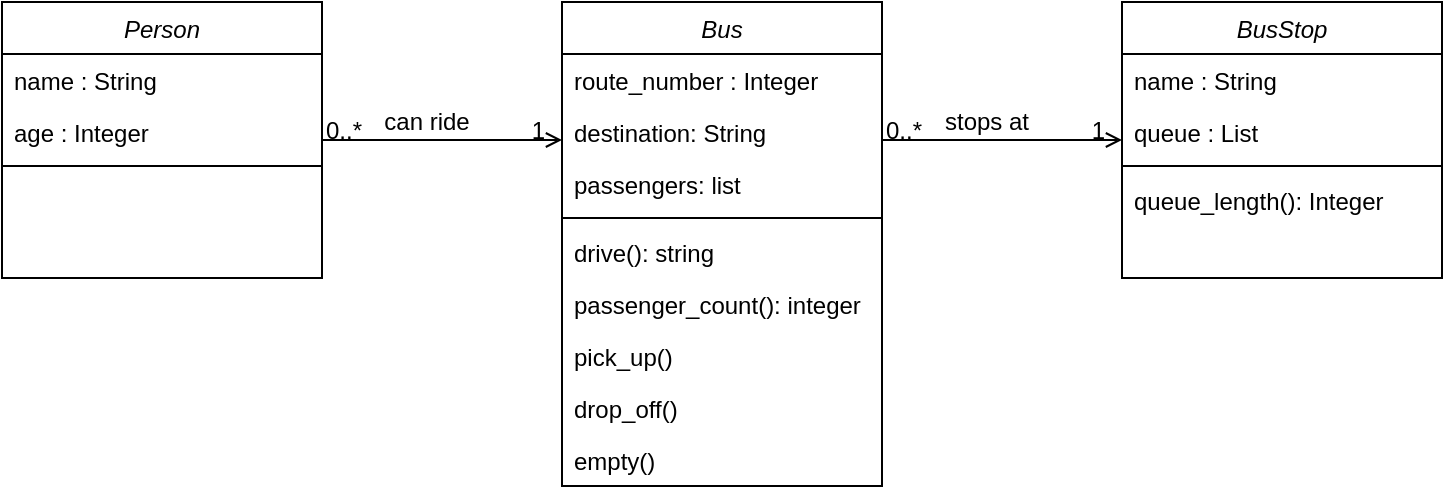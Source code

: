 <mxfile version="13.9.2" type="device"><diagram id="C5RBs43oDa-KdzZeNtuy" name="Page-1"><mxGraphModel dx="254" dy="363" grid="1" gridSize="10" guides="1" tooltips="1" connect="1" arrows="1" fold="1" page="1" pageScale="1" pageWidth="827" pageHeight="1169" math="0" shadow="0"><root><mxCell id="WIyWlLk6GJQsqaUBKTNV-0"/><mxCell id="WIyWlLk6GJQsqaUBKTNV-1" parent="WIyWlLk6GJQsqaUBKTNV-0"/><mxCell id="zkfFHV4jXpPFQw0GAbJ--0" value="Bus" style="swimlane;fontStyle=2;align=center;verticalAlign=top;childLayout=stackLayout;horizontal=1;startSize=26;horizontalStack=0;resizeParent=1;resizeLast=0;collapsible=1;marginBottom=0;rounded=0;shadow=0;strokeWidth=1;" parent="WIyWlLk6GJQsqaUBKTNV-1" vertex="1"><mxGeometry x="320" y="120" width="160" height="242" as="geometry"><mxRectangle x="230" y="140" width="160" height="26" as="alternateBounds"/></mxGeometry></mxCell><mxCell id="zkfFHV4jXpPFQw0GAbJ--1" value="route_number : Integer" style="text;align=left;verticalAlign=top;spacingLeft=4;spacingRight=4;overflow=hidden;rotatable=0;points=[[0,0.5],[1,0.5]];portConstraint=eastwest;" parent="zkfFHV4jXpPFQw0GAbJ--0" vertex="1"><mxGeometry y="26" width="160" height="26" as="geometry"/></mxCell><mxCell id="zkfFHV4jXpPFQw0GAbJ--2" value="destination: String" style="text;align=left;verticalAlign=top;spacingLeft=4;spacingRight=4;overflow=hidden;rotatable=0;points=[[0,0.5],[1,0.5]];portConstraint=eastwest;rounded=0;shadow=0;html=0;" parent="zkfFHV4jXpPFQw0GAbJ--0" vertex="1"><mxGeometry y="52" width="160" height="26" as="geometry"/></mxCell><mxCell id="kXcqPe2jonEp4VP7cWVn-24" value="passengers: list" style="text;align=left;verticalAlign=top;spacingLeft=4;spacingRight=4;overflow=hidden;rotatable=0;points=[[0,0.5],[1,0.5]];portConstraint=eastwest;rounded=0;shadow=0;html=0;" vertex="1" parent="zkfFHV4jXpPFQw0GAbJ--0"><mxGeometry y="78" width="160" height="26" as="geometry"/></mxCell><mxCell id="zkfFHV4jXpPFQw0GAbJ--4" value="" style="line;html=1;strokeWidth=1;align=left;verticalAlign=middle;spacingTop=-1;spacingLeft=3;spacingRight=3;rotatable=0;labelPosition=right;points=[];portConstraint=eastwest;" parent="zkfFHV4jXpPFQw0GAbJ--0" vertex="1"><mxGeometry y="104" width="160" height="8" as="geometry"/></mxCell><mxCell id="zkfFHV4jXpPFQw0GAbJ--5" value="drive(): string" style="text;align=left;verticalAlign=top;spacingLeft=4;spacingRight=4;overflow=hidden;rotatable=0;points=[[0,0.5],[1,0.5]];portConstraint=eastwest;" parent="zkfFHV4jXpPFQw0GAbJ--0" vertex="1"><mxGeometry y="112" width="160" height="26" as="geometry"/></mxCell><mxCell id="kXcqPe2jonEp4VP7cWVn-23" value="passenger_count(): integer" style="text;align=left;verticalAlign=top;spacingLeft=4;spacingRight=4;overflow=hidden;rotatable=0;points=[[0,0.5],[1,0.5]];portConstraint=eastwest;" vertex="1" parent="zkfFHV4jXpPFQw0GAbJ--0"><mxGeometry y="138" width="160" height="26" as="geometry"/></mxCell><mxCell id="kXcqPe2jonEp4VP7cWVn-25" value="pick_up() " style="text;align=left;verticalAlign=top;spacingLeft=4;spacingRight=4;overflow=hidden;rotatable=0;points=[[0,0.5],[1,0.5]];portConstraint=eastwest;" vertex="1" parent="zkfFHV4jXpPFQw0GAbJ--0"><mxGeometry y="164" width="160" height="26" as="geometry"/></mxCell><mxCell id="kXcqPe2jonEp4VP7cWVn-26" value="drop_off() " style="text;align=left;verticalAlign=top;spacingLeft=4;spacingRight=4;overflow=hidden;rotatable=0;points=[[0,0.5],[1,0.5]];portConstraint=eastwest;" vertex="1" parent="zkfFHV4jXpPFQw0GAbJ--0"><mxGeometry y="190" width="160" height="26" as="geometry"/></mxCell><mxCell id="kXcqPe2jonEp4VP7cWVn-27" value="empty()" style="text;align=left;verticalAlign=top;spacingLeft=4;spacingRight=4;overflow=hidden;rotatable=0;points=[[0,0.5],[1,0.5]];portConstraint=eastwest;" vertex="1" parent="zkfFHV4jXpPFQw0GAbJ--0"><mxGeometry y="216" width="160" height="26" as="geometry"/></mxCell><mxCell id="kXcqPe2jonEp4VP7cWVn-0" value="" style="endArrow=open;shadow=0;strokeWidth=1;rounded=0;endFill=1;edgeStyle=elbowEdgeStyle;elbow=vertical;" edge="1" parent="WIyWlLk6GJQsqaUBKTNV-1" source="kXcqPe2jonEp4VP7cWVn-8" target="zkfFHV4jXpPFQw0GAbJ--0"><mxGeometry x="0.5" y="41" relative="1" as="geometry"><mxPoint x="240" y="190.48" as="sourcePoint"/><mxPoint x="368" y="190.48" as="targetPoint"/><mxPoint x="-40" y="32" as="offset"/></mxGeometry></mxCell><mxCell id="kXcqPe2jonEp4VP7cWVn-1" value="0..*" style="resizable=0;align=left;verticalAlign=bottom;labelBackgroundColor=none;fontSize=12;" connectable="0" vertex="1" parent="kXcqPe2jonEp4VP7cWVn-0"><mxGeometry x="-1" relative="1" as="geometry"><mxPoint y="4" as="offset"/></mxGeometry></mxCell><mxCell id="kXcqPe2jonEp4VP7cWVn-2" value="1" style="resizable=0;align=right;verticalAlign=bottom;labelBackgroundColor=none;fontSize=12;" connectable="0" vertex="1" parent="kXcqPe2jonEp4VP7cWVn-0"><mxGeometry x="1" relative="1" as="geometry"><mxPoint x="-7" y="4" as="offset"/></mxGeometry></mxCell><mxCell id="kXcqPe2jonEp4VP7cWVn-3" value="can ride" style="text;html=1;resizable=0;points=[];;align=center;verticalAlign=middle;labelBackgroundColor=none;rounded=0;shadow=0;strokeWidth=1;fontSize=12;" vertex="1" connectable="0" parent="kXcqPe2jonEp4VP7cWVn-0"><mxGeometry x="0.5" y="49" relative="1" as="geometry"><mxPoint x="-38" y="40" as="offset"/></mxGeometry></mxCell><mxCell id="kXcqPe2jonEp4VP7cWVn-8" value="Person" style="swimlane;fontStyle=2;align=center;verticalAlign=top;childLayout=stackLayout;horizontal=1;startSize=26;horizontalStack=0;resizeParent=1;resizeLast=0;collapsible=1;marginBottom=0;rounded=0;shadow=0;strokeWidth=1;" vertex="1" parent="WIyWlLk6GJQsqaUBKTNV-1"><mxGeometry x="40" y="120" width="160" height="138" as="geometry"><mxRectangle x="230" y="140" width="160" height="26" as="alternateBounds"/></mxGeometry></mxCell><mxCell id="kXcqPe2jonEp4VP7cWVn-9" value="name : String" style="text;align=left;verticalAlign=top;spacingLeft=4;spacingRight=4;overflow=hidden;rotatable=0;points=[[0,0.5],[1,0.5]];portConstraint=eastwest;" vertex="1" parent="kXcqPe2jonEp4VP7cWVn-8"><mxGeometry y="26" width="160" height="26" as="geometry"/></mxCell><mxCell id="kXcqPe2jonEp4VP7cWVn-10" value="age : Integer" style="text;align=left;verticalAlign=top;spacingLeft=4;spacingRight=4;overflow=hidden;rotatable=0;points=[[0,0.5],[1,0.5]];portConstraint=eastwest;rounded=0;shadow=0;html=0;" vertex="1" parent="kXcqPe2jonEp4VP7cWVn-8"><mxGeometry y="52" width="160" height="26" as="geometry"/></mxCell><mxCell id="kXcqPe2jonEp4VP7cWVn-11" value="" style="line;html=1;strokeWidth=1;align=left;verticalAlign=middle;spacingTop=-1;spacingLeft=3;spacingRight=3;rotatable=0;labelPosition=right;points=[];portConstraint=eastwest;" vertex="1" parent="kXcqPe2jonEp4VP7cWVn-8"><mxGeometry y="78" width="160" height="8" as="geometry"/></mxCell><mxCell id="kXcqPe2jonEp4VP7cWVn-14" value="BusStop" style="swimlane;fontStyle=2;align=center;verticalAlign=top;childLayout=stackLayout;horizontal=1;startSize=26;horizontalStack=0;resizeParent=1;resizeLast=0;collapsible=1;marginBottom=0;rounded=0;shadow=0;strokeWidth=1;" vertex="1" parent="WIyWlLk6GJQsqaUBKTNV-1"><mxGeometry x="600" y="120" width="160" height="138" as="geometry"><mxRectangle x="230" y="140" width="160" height="26" as="alternateBounds"/></mxGeometry></mxCell><mxCell id="kXcqPe2jonEp4VP7cWVn-15" value="name : String" style="text;align=left;verticalAlign=top;spacingLeft=4;spacingRight=4;overflow=hidden;rotatable=0;points=[[0,0.5],[1,0.5]];portConstraint=eastwest;" vertex="1" parent="kXcqPe2jonEp4VP7cWVn-14"><mxGeometry y="26" width="160" height="26" as="geometry"/></mxCell><mxCell id="kXcqPe2jonEp4VP7cWVn-28" value="queue : List" style="text;align=left;verticalAlign=top;spacingLeft=4;spacingRight=4;overflow=hidden;rotatable=0;points=[[0,0.5],[1,0.5]];portConstraint=eastwest;" vertex="1" parent="kXcqPe2jonEp4VP7cWVn-14"><mxGeometry y="52" width="160" height="26" as="geometry"/></mxCell><mxCell id="kXcqPe2jonEp4VP7cWVn-17" value="" style="line;html=1;strokeWidth=1;align=left;verticalAlign=middle;spacingTop=-1;spacingLeft=3;spacingRight=3;rotatable=0;labelPosition=right;points=[];portConstraint=eastwest;" vertex="1" parent="kXcqPe2jonEp4VP7cWVn-14"><mxGeometry y="78" width="160" height="8" as="geometry"/></mxCell><mxCell id="kXcqPe2jonEp4VP7cWVn-29" value="queue_length(): Integer" style="text;align=left;verticalAlign=top;spacingLeft=4;spacingRight=4;overflow=hidden;rotatable=0;points=[[0,0.5],[1,0.5]];portConstraint=eastwest;" vertex="1" parent="kXcqPe2jonEp4VP7cWVn-14"><mxGeometry y="86" width="160" height="26" as="geometry"/></mxCell><mxCell id="kXcqPe2jonEp4VP7cWVn-19" value="" style="endArrow=open;shadow=0;strokeWidth=1;rounded=0;endFill=1;edgeStyle=elbowEdgeStyle;elbow=vertical;" edge="1" parent="WIyWlLk6GJQsqaUBKTNV-1" source="zkfFHV4jXpPFQw0GAbJ--0" target="kXcqPe2jonEp4VP7cWVn-14"><mxGeometry x="0.5" y="41" relative="1" as="geometry"><mxPoint x="500" y="290.14" as="sourcePoint"/><mxPoint x="620.0" y="290.14" as="targetPoint"/><mxPoint x="-40" y="32" as="offset"/></mxGeometry></mxCell><mxCell id="kXcqPe2jonEp4VP7cWVn-20" value="0..*" style="resizable=0;align=left;verticalAlign=bottom;labelBackgroundColor=none;fontSize=12;" connectable="0" vertex="1" parent="kXcqPe2jonEp4VP7cWVn-19"><mxGeometry x="-1" relative="1" as="geometry"><mxPoint y="4" as="offset"/></mxGeometry></mxCell><mxCell id="kXcqPe2jonEp4VP7cWVn-21" value="1" style="resizable=0;align=right;verticalAlign=bottom;labelBackgroundColor=none;fontSize=12;" connectable="0" vertex="1" parent="kXcqPe2jonEp4VP7cWVn-19"><mxGeometry x="1" relative="1" as="geometry"><mxPoint x="-7" y="4" as="offset"/></mxGeometry></mxCell><mxCell id="kXcqPe2jonEp4VP7cWVn-22" value="stops at" style="text;html=1;resizable=0;points=[];;align=center;verticalAlign=middle;labelBackgroundColor=none;rounded=0;shadow=0;strokeWidth=1;fontSize=12;" vertex="1" connectable="0" parent="kXcqPe2jonEp4VP7cWVn-19"><mxGeometry x="0.5" y="49" relative="1" as="geometry"><mxPoint x="-38" y="40" as="offset"/></mxGeometry></mxCell></root></mxGraphModel></diagram></mxfile>